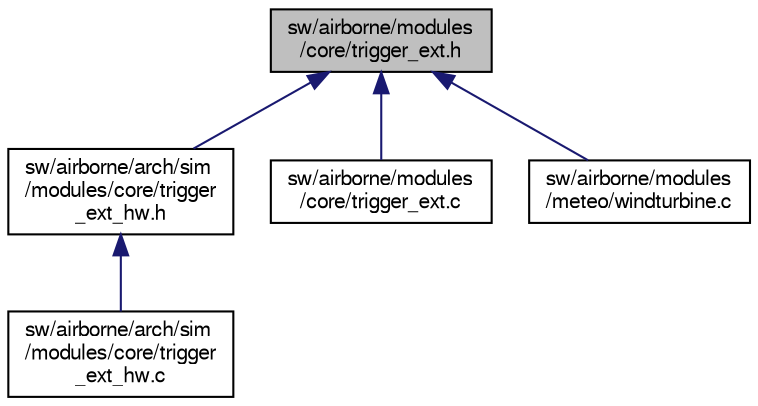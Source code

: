 digraph "sw/airborne/modules/core/trigger_ext.h"
{
  edge [fontname="FreeSans",fontsize="10",labelfontname="FreeSans",labelfontsize="10"];
  node [fontname="FreeSans",fontsize="10",shape=record];
  Node1 [label="sw/airborne/modules\l/core/trigger_ext.h",height=0.2,width=0.4,color="black", fillcolor="grey75", style="filled", fontcolor="black"];
  Node1 -> Node2 [dir="back",color="midnightblue",fontsize="10",style="solid",fontname="FreeSans"];
  Node2 [label="sw/airborne/arch/sim\l/modules/core/trigger\l_ext_hw.h",height=0.2,width=0.4,color="black", fillcolor="white", style="filled",URL="$trigger__ext__hw_8h.html"];
  Node2 -> Node3 [dir="back",color="midnightblue",fontsize="10",style="solid",fontname="FreeSans"];
  Node3 [label="sw/airborne/arch/sim\l/modules/core/trigger\l_ext_hw.c",height=0.2,width=0.4,color="black", fillcolor="white", style="filled",URL="$trigger__ext__hw_8c.html"];
  Node1 -> Node4 [dir="back",color="midnightblue",fontsize="10",style="solid",fontname="FreeSans"];
  Node4 [label="sw/airborne/modules\l/core/trigger_ext.c",height=0.2,width=0.4,color="black", fillcolor="white", style="filled",URL="$trigger__ext_8c.html",tooltip="Measure external trigger pulse at PPM input (default). "];
  Node1 -> Node5 [dir="back",color="midnightblue",fontsize="10",style="solid",fontname="FreeSans"];
  Node5 [label="sw/airborne/modules\l/meteo/windturbine.c",height=0.2,width=0.4,color="black", fillcolor="white", style="filled",URL="$windturbine_8c.html",tooltip="This measures a trigger pulse length (e.g. "];
}
